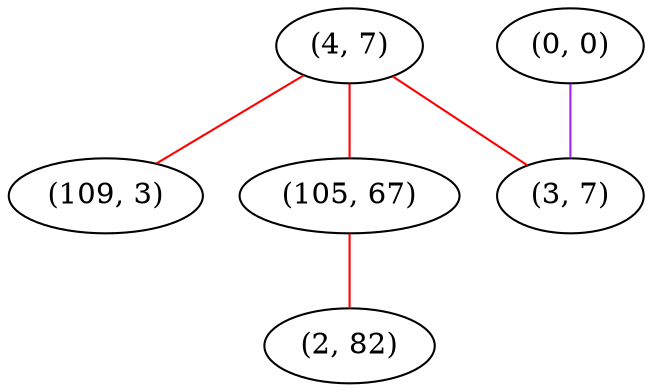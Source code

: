 graph "" {
"(4, 7)";
"(0, 0)";
"(109, 3)";
"(105, 67)";
"(3, 7)";
"(2, 82)";
"(4, 7)" -- "(3, 7)"  [color=red, key=0, weight=1];
"(4, 7)" -- "(105, 67)"  [color=red, key=0, weight=1];
"(4, 7)" -- "(109, 3)"  [color=red, key=0, weight=1];
"(0, 0)" -- "(3, 7)"  [color=purple, key=0, weight=4];
"(105, 67)" -- "(2, 82)"  [color=red, key=0, weight=1];
}

